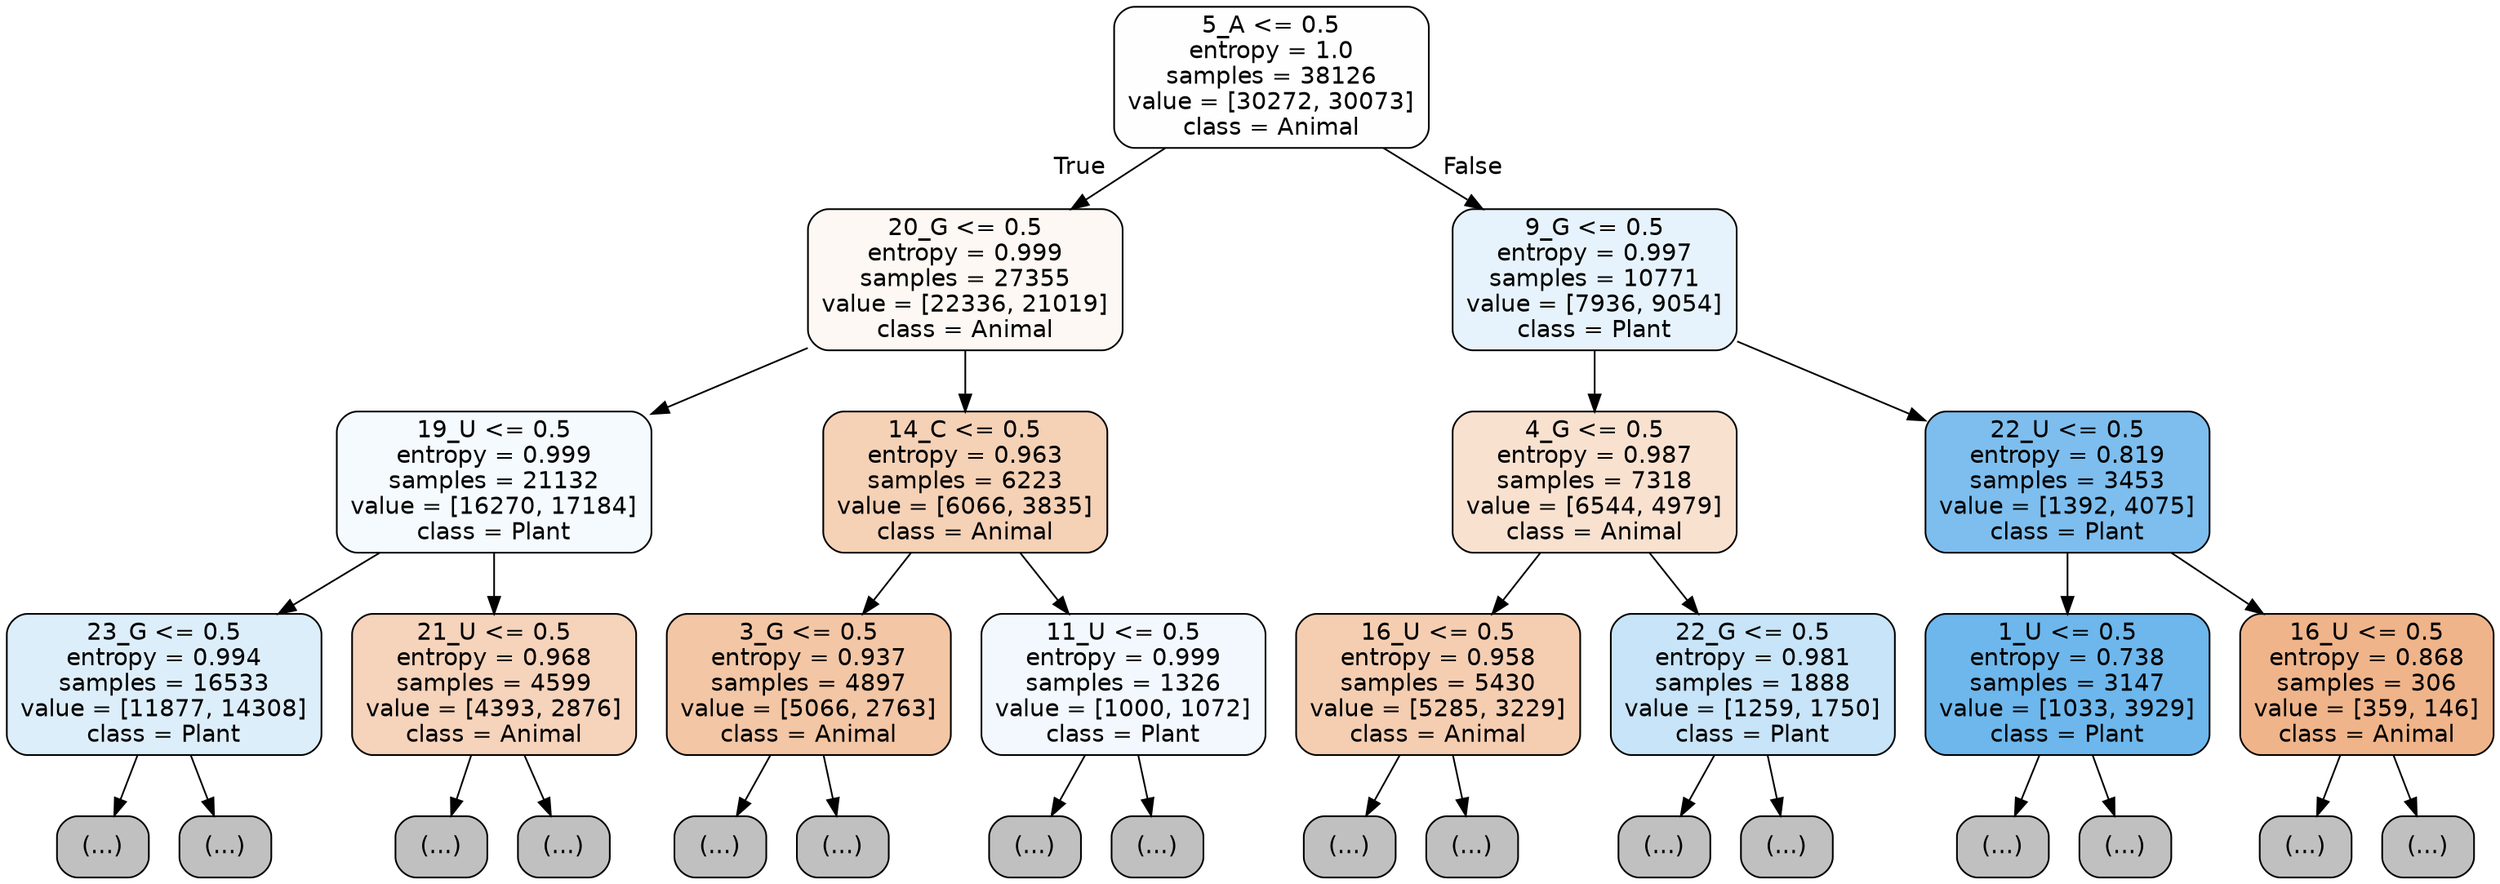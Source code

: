 digraph Tree {
node [shape=box, style="filled, rounded", color="black", fontname="helvetica"] ;
edge [fontname="helvetica"] ;
0 [label="5_A <= 0.5\nentropy = 1.0\nsamples = 38126\nvalue = [30272, 30073]\nclass = Animal", fillcolor="#fffefe"] ;
1 [label="20_G <= 0.5\nentropy = 0.999\nsamples = 27355\nvalue = [22336, 21019]\nclass = Animal", fillcolor="#fdf8f3"] ;
0 -> 1 [labeldistance=2.5, labelangle=45, headlabel="True"] ;
2 [label="19_U <= 0.5\nentropy = 0.999\nsamples = 21132\nvalue = [16270, 17184]\nclass = Plant", fillcolor="#f4fafe"] ;
1 -> 2 ;
3 [label="23_G <= 0.5\nentropy = 0.994\nsamples = 16533\nvalue = [11877, 14308]\nclass = Plant", fillcolor="#ddeefb"] ;
2 -> 3 ;
4 [label="(...)", fillcolor="#C0C0C0"] ;
3 -> 4 ;
6815 [label="(...)", fillcolor="#C0C0C0"] ;
3 -> 6815 ;
7126 [label="21_U <= 0.5\nentropy = 0.968\nsamples = 4599\nvalue = [4393, 2876]\nclass = Animal", fillcolor="#f6d3bb"] ;
2 -> 7126 ;
7127 [label="(...)", fillcolor="#C0C0C0"] ;
7126 -> 7127 ;
8896 [label="(...)", fillcolor="#C0C0C0"] ;
7126 -> 8896 ;
9435 [label="14_C <= 0.5\nentropy = 0.963\nsamples = 6223\nvalue = [6066, 3835]\nclass = Animal", fillcolor="#f5d1b6"] ;
1 -> 9435 ;
9436 [label="3_G <= 0.5\nentropy = 0.937\nsamples = 4897\nvalue = [5066, 2763]\nclass = Animal", fillcolor="#f3c6a5"] ;
9435 -> 9436 ;
9437 [label="(...)", fillcolor="#C0C0C0"] ;
9436 -> 9437 ;
11334 [label="(...)", fillcolor="#C0C0C0"] ;
9436 -> 11334 ;
11993 [label="11_U <= 0.5\nentropy = 0.999\nsamples = 1326\nvalue = [1000, 1072]\nclass = Plant", fillcolor="#f2f8fd"] ;
9435 -> 11993 ;
11994 [label="(...)", fillcolor="#C0C0C0"] ;
11993 -> 11994 ;
12453 [label="(...)", fillcolor="#C0C0C0"] ;
11993 -> 12453 ;
12640 [label="9_G <= 0.5\nentropy = 0.997\nsamples = 10771\nvalue = [7936, 9054]\nclass = Plant", fillcolor="#e7f3fc"] ;
0 -> 12640 [labeldistance=2.5, labelangle=-45, headlabel="False"] ;
12641 [label="4_G <= 0.5\nentropy = 0.987\nsamples = 7318\nvalue = [6544, 4979]\nclass = Animal", fillcolor="#f9e1d0"] ;
12640 -> 12641 ;
12642 [label="16_U <= 0.5\nentropy = 0.958\nsamples = 5430\nvalue = [5285, 3229]\nclass = Animal", fillcolor="#f5ceb2"] ;
12641 -> 12642 ;
12643 [label="(...)", fillcolor="#C0C0C0"] ;
12642 -> 12643 ;
14224 [label="(...)", fillcolor="#C0C0C0"] ;
12642 -> 14224 ;
14789 [label="22_G <= 0.5\nentropy = 0.981\nsamples = 1888\nvalue = [1259, 1750]\nclass = Plant", fillcolor="#c7e4f8"] ;
12641 -> 14789 ;
14790 [label="(...)", fillcolor="#C0C0C0"] ;
14789 -> 14790 ;
15621 [label="(...)", fillcolor="#C0C0C0"] ;
14789 -> 15621 ;
15734 [label="22_U <= 0.5\nentropy = 0.819\nsamples = 3453\nvalue = [1392, 4075]\nclass = Plant", fillcolor="#7dbeee"] ;
12640 -> 15734 ;
15735 [label="1_U <= 0.5\nentropy = 0.738\nsamples = 3147\nvalue = [1033, 3929]\nclass = Plant", fillcolor="#6db7ec"] ;
15734 -> 15735 ;
15736 [label="(...)", fillcolor="#C0C0C0"] ;
15735 -> 15736 ;
16227 [label="(...)", fillcolor="#C0C0C0"] ;
15735 -> 16227 ;
16664 [label="16_U <= 0.5\nentropy = 0.868\nsamples = 306\nvalue = [359, 146]\nclass = Animal", fillcolor="#f0b48a"] ;
15734 -> 16664 ;
16665 [label="(...)", fillcolor="#C0C0C0"] ;
16664 -> 16665 ;
16734 [label="(...)", fillcolor="#C0C0C0"] ;
16664 -> 16734 ;
}